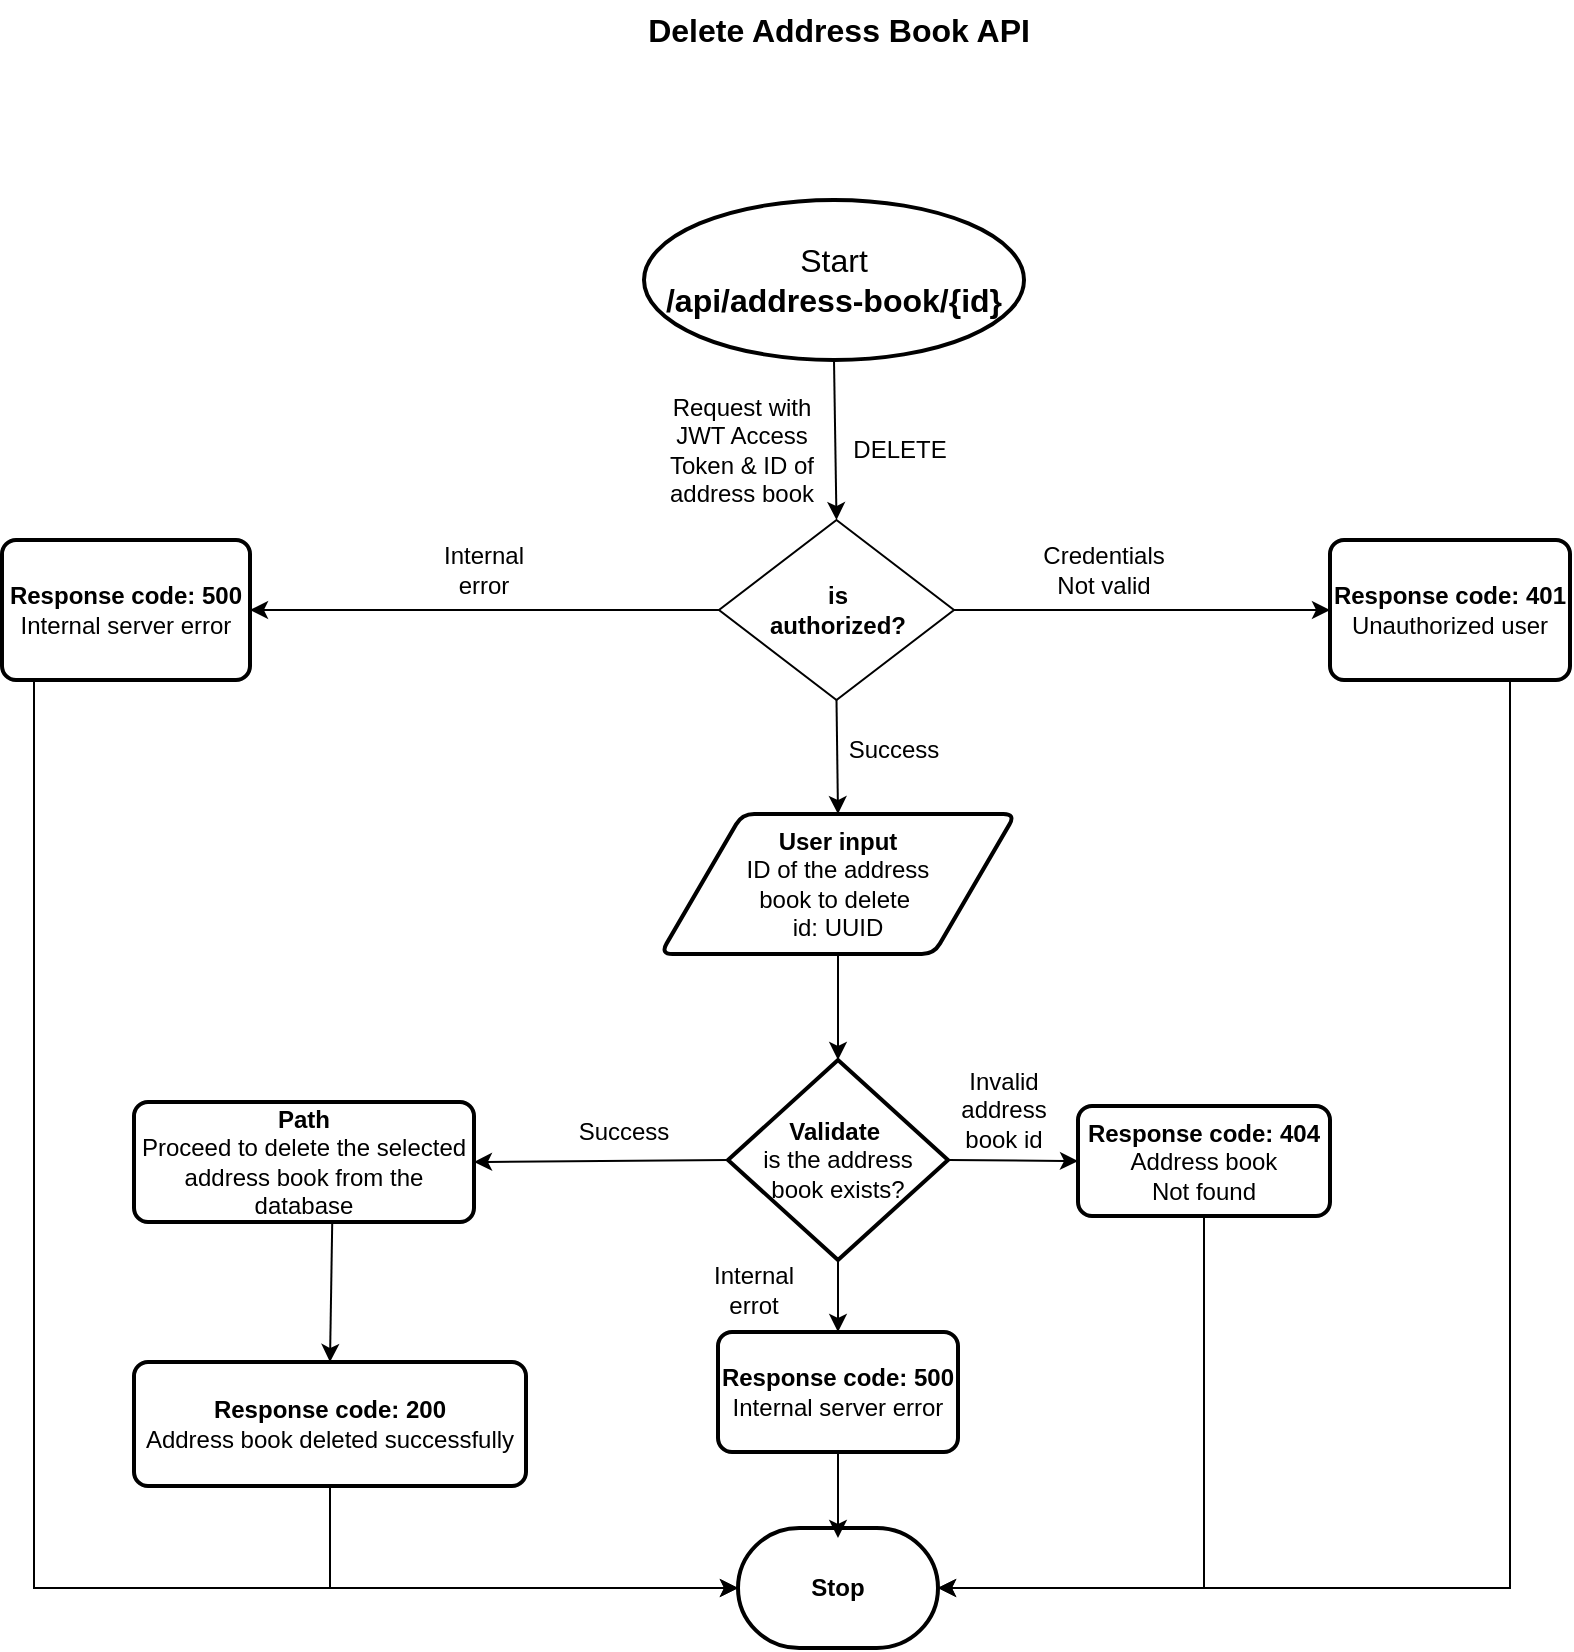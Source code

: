 <mxfile version="21.1.1" type="device">
  <diagram name="Page-1" id="JCEGxdFOgvOAtDUVBZYm">
    <mxGraphModel dx="687" dy="767" grid="1" gridSize="10" guides="1" tooltips="1" connect="1" arrows="1" fold="1" page="1" pageScale="1" pageWidth="850" pageHeight="1100" math="0" shadow="0">
      <root>
        <mxCell id="0" />
        <mxCell id="1" parent="0" />
        <mxCell id="HDsGMQWWcjxy8k_yasPS-3" value="Start&lt;br&gt;&lt;b&gt;/api/address-book/{id}&lt;/b&gt;" style="strokeWidth=2;html=1;shape=mxgraph.flowchart.start_2;whiteSpace=wrap;fontSize=16;" parent="1" vertex="1">
          <mxGeometry x="357" y="160" width="190" height="80" as="geometry" />
        </mxCell>
        <mxCell id="HDsGMQWWcjxy8k_yasPS-5" value="&lt;b&gt;Delete Address Book API&lt;/b&gt;" style="text;html=1;strokeColor=none;fillColor=none;align=center;verticalAlign=middle;whiteSpace=wrap;rounded=0;fontSize=16;" parent="1" vertex="1">
          <mxGeometry x="356.5" y="60" width="195" height="30" as="geometry" />
        </mxCell>
        <mxCell id="StWOmSBMssW9FRGtLw7N-37" value="&lt;b&gt;is &lt;br&gt;authorized?&lt;/b&gt;" style="rhombus;whiteSpace=wrap;html=1;" parent="1" vertex="1">
          <mxGeometry x="394.5" y="320" width="117.5" height="90" as="geometry" />
        </mxCell>
        <mxCell id="StWOmSBMssW9FRGtLw7N-38" value="&lt;b&gt;User input&lt;/b&gt;&lt;br&gt;ID of the address &lt;br&gt;book to delete&lt;b&gt;&amp;nbsp;&lt;/b&gt;&lt;br&gt;id: UUID" style="shape=parallelogram;html=1;strokeWidth=2;perimeter=parallelogramPerimeter;whiteSpace=wrap;rounded=1;arcSize=12;size=0.23;" parent="1" vertex="1">
          <mxGeometry x="365.25" y="467" width="177.5" height="70" as="geometry" />
        </mxCell>
        <mxCell id="StWOmSBMssW9FRGtLw7N-39" value="&lt;b&gt;Response code: 401&lt;/b&gt;&lt;br&gt;Unauthorized user" style="rounded=1;whiteSpace=wrap;html=1;absoluteArcSize=1;arcSize=14;strokeWidth=2;" parent="1" vertex="1">
          <mxGeometry x="700" y="330" width="120" height="70" as="geometry" />
        </mxCell>
        <mxCell id="StWOmSBMssW9FRGtLw7N-40" value="&lt;b&gt;Validate&lt;/b&gt;&amp;nbsp;&lt;br&gt;is the address &lt;br&gt;book exists?" style="strokeWidth=2;html=1;shape=mxgraph.flowchart.decision;whiteSpace=wrap;" parent="1" vertex="1">
          <mxGeometry x="399" y="590" width="110" height="100" as="geometry" />
        </mxCell>
        <mxCell id="StWOmSBMssW9FRGtLw7N-41" value="&lt;b&gt;Response code: 404&lt;/b&gt;&lt;br&gt;Address book &lt;br&gt;Not found" style="rounded=1;whiteSpace=wrap;html=1;absoluteArcSize=1;arcSize=14;strokeWidth=2;" parent="1" vertex="1">
          <mxGeometry x="574" y="613" width="126" height="55" as="geometry" />
        </mxCell>
        <mxCell id="StWOmSBMssW9FRGtLw7N-42" value="&lt;b&gt;Path&lt;/b&gt;&lt;br&gt;Proceed to delete the selected address book from the database" style="rounded=1;whiteSpace=wrap;html=1;absoluteArcSize=1;arcSize=14;strokeWidth=2;" parent="1" vertex="1">
          <mxGeometry x="102" y="611" width="170" height="60" as="geometry" />
        </mxCell>
        <mxCell id="StWOmSBMssW9FRGtLw7N-43" value="&lt;span&gt;Response code: 200&lt;br&gt;&lt;span style=&quot;font-weight: normal;&quot;&gt;Address book deleted successfully&lt;/span&gt;&lt;br&gt;&lt;/span&gt;" style="rounded=1;whiteSpace=wrap;html=1;absoluteArcSize=1;arcSize=14;strokeWidth=2;fontStyle=1" parent="1" vertex="1">
          <mxGeometry x="102" y="741" width="196" height="62" as="geometry" />
        </mxCell>
        <mxCell id="StWOmSBMssW9FRGtLw7N-45" value="" style="endArrow=classic;html=1;rounded=0;exitX=0.5;exitY=1;exitDx=0;exitDy=0;exitPerimeter=0;entryX=0.5;entryY=0;entryDx=0;entryDy=0;" parent="1" source="HDsGMQWWcjxy8k_yasPS-3" target="StWOmSBMssW9FRGtLw7N-37" edge="1">
          <mxGeometry width="50" height="50" relative="1" as="geometry">
            <mxPoint x="453" y="250" as="sourcePoint" />
            <mxPoint x="437" y="460" as="targetPoint" />
          </mxGeometry>
        </mxCell>
        <mxCell id="StWOmSBMssW9FRGtLw7N-46" value="" style="endArrow=classic;html=1;rounded=0;exitX=0.5;exitY=1;exitDx=0;exitDy=0;entryX=0.5;entryY=0;entryDx=0;entryDy=0;" parent="1" source="StWOmSBMssW9FRGtLw7N-37" target="StWOmSBMssW9FRGtLw7N-38" edge="1">
          <mxGeometry width="50" height="50" relative="1" as="geometry">
            <mxPoint x="387" y="510" as="sourcePoint" />
            <mxPoint x="437" y="460" as="targetPoint" />
          </mxGeometry>
        </mxCell>
        <mxCell id="StWOmSBMssW9FRGtLw7N-47" value="" style="endArrow=classic;html=1;rounded=0;exitX=0.5;exitY=1;exitDx=0;exitDy=0;entryX=0.5;entryY=0;entryDx=0;entryDy=0;entryPerimeter=0;" parent="1" source="StWOmSBMssW9FRGtLw7N-38" target="StWOmSBMssW9FRGtLw7N-40" edge="1">
          <mxGeometry width="50" height="50" relative="1" as="geometry">
            <mxPoint x="387" y="510" as="sourcePoint" />
            <mxPoint x="437" y="460" as="targetPoint" />
          </mxGeometry>
        </mxCell>
        <mxCell id="StWOmSBMssW9FRGtLw7N-48" value="" style="endArrow=classic;html=1;rounded=0;exitX=0;exitY=0.5;exitDx=0;exitDy=0;exitPerimeter=0;entryX=1;entryY=0.5;entryDx=0;entryDy=0;" parent="1" source="StWOmSBMssW9FRGtLw7N-40" target="StWOmSBMssW9FRGtLw7N-42" edge="1">
          <mxGeometry width="50" height="50" relative="1" as="geometry">
            <mxPoint x="387" y="481" as="sourcePoint" />
            <mxPoint x="437" y="431" as="targetPoint" />
          </mxGeometry>
        </mxCell>
        <mxCell id="StWOmSBMssW9FRGtLw7N-49" value="" style="endArrow=classic;html=1;rounded=0;entryX=0.5;entryY=0;entryDx=0;entryDy=0;exitX=0.583;exitY=1.009;exitDx=0;exitDy=0;exitPerimeter=0;" parent="1" source="StWOmSBMssW9FRGtLw7N-42" target="StWOmSBMssW9FRGtLw7N-43" edge="1">
          <mxGeometry width="50" height="50" relative="1" as="geometry">
            <mxPoint x="200" y="671" as="sourcePoint" />
            <mxPoint x="280" y="521" as="targetPoint" />
          </mxGeometry>
        </mxCell>
        <mxCell id="StWOmSBMssW9FRGtLw7N-50" value="" style="endArrow=classic;html=1;rounded=0;exitX=0.5;exitY=1;exitDx=0;exitDy=0;entryX=0;entryY=0.5;entryDx=0;entryDy=0;entryPerimeter=0;edgeStyle=orthogonalEdgeStyle;" parent="1" source="StWOmSBMssW9FRGtLw7N-43" target="StWOmSBMssW9FRGtLw7N-59" edge="1">
          <mxGeometry width="50" height="50" relative="1" as="geometry">
            <mxPoint x="387" y="481" as="sourcePoint" />
            <mxPoint x="300" y="890" as="targetPoint" />
          </mxGeometry>
        </mxCell>
        <mxCell id="StWOmSBMssW9FRGtLw7N-51" value="" style="endArrow=classic;html=1;rounded=0;exitX=1;exitY=0.5;exitDx=0;exitDy=0;entryX=0;entryY=0.5;entryDx=0;entryDy=0;" parent="1" source="StWOmSBMssW9FRGtLw7N-37" target="StWOmSBMssW9FRGtLw7N-39" edge="1">
          <mxGeometry width="50" height="50" relative="1" as="geometry">
            <mxPoint x="387" y="510" as="sourcePoint" />
            <mxPoint x="437" y="460" as="targetPoint" />
          </mxGeometry>
        </mxCell>
        <mxCell id="StWOmSBMssW9FRGtLw7N-52" value="" style="endArrow=classic;html=1;rounded=0;exitX=1;exitY=0.5;exitDx=0;exitDy=0;exitPerimeter=0;entryX=0;entryY=0.5;entryDx=0;entryDy=0;" parent="1" source="StWOmSBMssW9FRGtLw7N-40" target="StWOmSBMssW9FRGtLw7N-41" edge="1">
          <mxGeometry width="50" height="50" relative="1" as="geometry">
            <mxPoint x="387" y="481" as="sourcePoint" />
            <mxPoint x="437" y="431" as="targetPoint" />
          </mxGeometry>
        </mxCell>
        <mxCell id="StWOmSBMssW9FRGtLw7N-53" value="Credentials&lt;br&gt;Not valid" style="text;html=1;strokeColor=none;fillColor=none;align=center;verticalAlign=middle;whiteSpace=wrap;rounded=0;" parent="1" vertex="1">
          <mxGeometry x="557" y="330" width="60" height="30" as="geometry" />
        </mxCell>
        <mxCell id="StWOmSBMssW9FRGtLw7N-54" value="Success" style="text;html=1;strokeColor=none;fillColor=none;align=center;verticalAlign=middle;whiteSpace=wrap;rounded=0;" parent="1" vertex="1">
          <mxGeometry x="452" y="420" width="60" height="30" as="geometry" />
        </mxCell>
        <mxCell id="StWOmSBMssW9FRGtLw7N-55" value="&lt;b&gt;Response code: 500&lt;/b&gt;&lt;br&gt;Internal server error" style="rounded=1;whiteSpace=wrap;html=1;absoluteArcSize=1;arcSize=14;strokeWidth=2;" parent="1" vertex="1">
          <mxGeometry x="36" y="330" width="124" height="70" as="geometry" />
        </mxCell>
        <mxCell id="StWOmSBMssW9FRGtLw7N-56" value="" style="endArrow=classic;html=1;rounded=0;exitX=0;exitY=0.5;exitDx=0;exitDy=0;entryX=1;entryY=0.5;entryDx=0;entryDy=0;" parent="1" source="StWOmSBMssW9FRGtLw7N-37" target="StWOmSBMssW9FRGtLw7N-55" edge="1">
          <mxGeometry width="50" height="50" relative="1" as="geometry">
            <mxPoint x="577" y="600" as="sourcePoint" />
            <mxPoint x="627" y="550" as="targetPoint" />
          </mxGeometry>
        </mxCell>
        <mxCell id="StWOmSBMssW9FRGtLw7N-57" value="" style="endArrow=classic;html=1;rounded=0;entryX=0;entryY=0.5;entryDx=0;entryDy=0;entryPerimeter=0;edgeStyle=elbowEdgeStyle;exitX=0.141;exitY=0.994;exitDx=0;exitDy=0;exitPerimeter=0;" parent="1" source="StWOmSBMssW9FRGtLw7N-55" target="StWOmSBMssW9FRGtLw7N-59" edge="1">
          <mxGeometry width="50" height="50" relative="1" as="geometry">
            <mxPoint x="52" y="410" as="sourcePoint" />
            <mxPoint x="52" y="770" as="targetPoint" />
            <Array as="points">
              <mxPoint x="52" y="650" />
            </Array>
          </mxGeometry>
        </mxCell>
        <mxCell id="StWOmSBMssW9FRGtLw7N-59" value="&lt;b&gt;Stop&lt;/b&gt;" style="strokeWidth=2;html=1;shape=mxgraph.flowchart.terminator;whiteSpace=wrap;" parent="1" vertex="1">
          <mxGeometry x="404" y="824" width="100" height="60" as="geometry" />
        </mxCell>
        <mxCell id="StWOmSBMssW9FRGtLw7N-60" value="" style="endArrow=classic;html=1;rounded=0;exitX=0.5;exitY=1;exitDx=0;exitDy=0;exitPerimeter=0;entryX=0.5;entryY=0;entryDx=0;entryDy=0;entryPerimeter=0;" parent="1" source="StWOmSBMssW9FRGtLw7N-62" edge="1">
          <mxGeometry width="50" height="50" relative="1" as="geometry">
            <mxPoint x="577" y="561" as="sourcePoint" />
            <mxPoint x="454.0" y="829" as="targetPoint" />
          </mxGeometry>
        </mxCell>
        <mxCell id="StWOmSBMssW9FRGtLw7N-61" value="" style="endArrow=classic;html=1;rounded=0;exitX=0.5;exitY=1;exitDx=0;exitDy=0;exitPerimeter=0;entryX=0.5;entryY=0;entryDx=0;entryDy=0;entryPerimeter=0;" parent="1" source="StWOmSBMssW9FRGtLw7N-40" target="StWOmSBMssW9FRGtLw7N-62" edge="1">
          <mxGeometry width="50" height="50" relative="1" as="geometry">
            <mxPoint x="454" y="690" as="sourcePoint" />
            <mxPoint x="454" y="829" as="targetPoint" />
          </mxGeometry>
        </mxCell>
        <mxCell id="StWOmSBMssW9FRGtLw7N-62" value="&lt;b&gt;Response code: 500&lt;/b&gt;&lt;br&gt;Internal server error" style="rounded=1;whiteSpace=wrap;html=1;absoluteArcSize=1;arcSize=14;strokeWidth=2;" parent="1" vertex="1">
          <mxGeometry x="394" y="726" width="120" height="60" as="geometry" />
        </mxCell>
        <mxCell id="StWOmSBMssW9FRGtLw7N-63" value="" style="endArrow=classic;html=1;rounded=0;exitX=0.5;exitY=1;exitDx=0;exitDy=0;entryX=1;entryY=0.5;entryDx=0;entryDy=0;entryPerimeter=0;edgeStyle=orthogonalEdgeStyle;" parent="1" source="StWOmSBMssW9FRGtLw7N-41" target="StWOmSBMssW9FRGtLw7N-59" edge="1">
          <mxGeometry width="50" height="50" relative="1" as="geometry">
            <mxPoint x="577" y="561" as="sourcePoint" />
            <mxPoint x="590" y="830" as="targetPoint" />
          </mxGeometry>
        </mxCell>
        <mxCell id="StWOmSBMssW9FRGtLw7N-66" value="" style="endArrow=classic;html=1;rounded=0;exitX=0.75;exitY=1;exitDx=0;exitDy=0;entryX=1;entryY=0.5;entryDx=0;entryDy=0;entryPerimeter=0;edgeStyle=orthogonalEdgeStyle;" parent="1" source="StWOmSBMssW9FRGtLw7N-39" target="StWOmSBMssW9FRGtLw7N-59" edge="1">
          <mxGeometry width="50" height="50" relative="1" as="geometry">
            <mxPoint x="567" y="600" as="sourcePoint" />
            <mxPoint x="617" y="550" as="targetPoint" />
          </mxGeometry>
        </mxCell>
        <mxCell id="StWOmSBMssW9FRGtLw7N-68" value="Success" style="text;html=1;strokeColor=none;fillColor=none;align=center;verticalAlign=middle;whiteSpace=wrap;rounded=0;" parent="1" vertex="1">
          <mxGeometry x="317" y="611" width="60" height="30" as="geometry" />
        </mxCell>
        <mxCell id="StWOmSBMssW9FRGtLw7N-69" value="Invalid address book id" style="text;html=1;strokeColor=none;fillColor=none;align=center;verticalAlign=middle;whiteSpace=wrap;rounded=0;" parent="1" vertex="1">
          <mxGeometry x="507" y="600" width="60" height="30" as="geometry" />
        </mxCell>
        <mxCell id="StWOmSBMssW9FRGtLw7N-70" value="Internal error" style="text;html=1;strokeColor=none;fillColor=none;align=center;verticalAlign=middle;whiteSpace=wrap;rounded=0;" parent="1" vertex="1">
          <mxGeometry x="247" y="330" width="60" height="30" as="geometry" />
        </mxCell>
        <mxCell id="StWOmSBMssW9FRGtLw7N-71" value="Internal errot" style="text;html=1;strokeColor=none;fillColor=none;align=center;verticalAlign=middle;whiteSpace=wrap;rounded=0;" parent="1" vertex="1">
          <mxGeometry x="382" y="690" width="60" height="30" as="geometry" />
        </mxCell>
        <mxCell id="StWOmSBMssW9FRGtLw7N-72" value="DELETE" style="text;html=1;strokeColor=none;fillColor=none;align=center;verticalAlign=middle;whiteSpace=wrap;rounded=0;" parent="1" vertex="1">
          <mxGeometry x="455.25" y="270" width="60" height="30" as="geometry" />
        </mxCell>
        <mxCell id="StWOmSBMssW9FRGtLw7N-73" value="Request with&lt;br&gt;JWT Access Token &amp;amp; ID of address book" style="text;html=1;strokeColor=none;fillColor=none;align=center;verticalAlign=middle;whiteSpace=wrap;rounded=0;" parent="1" vertex="1">
          <mxGeometry x="357" y="270" width="98.25" height="30" as="geometry" />
        </mxCell>
      </root>
    </mxGraphModel>
  </diagram>
</mxfile>
